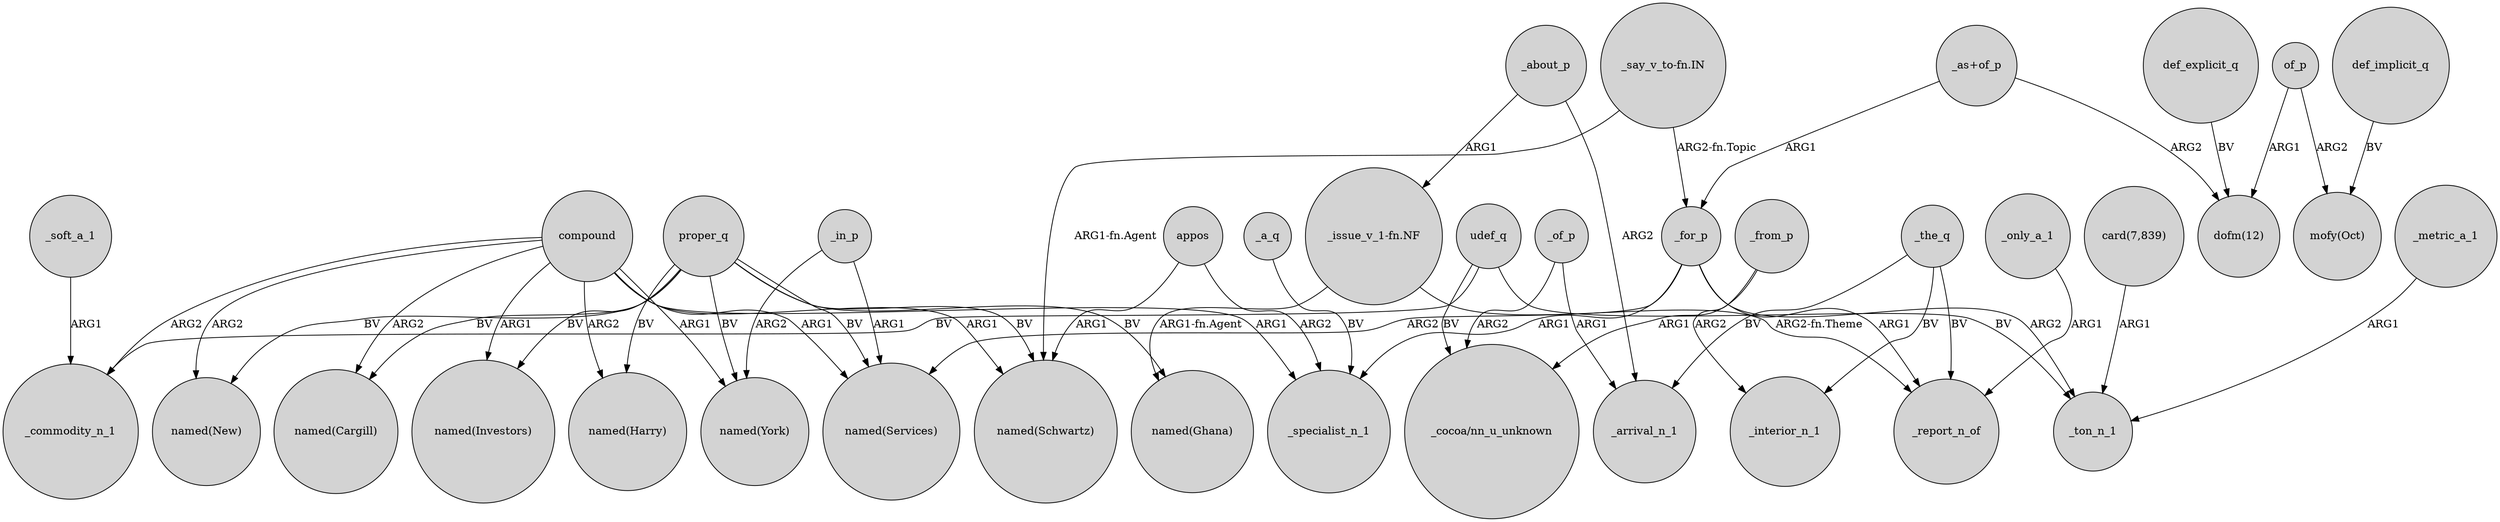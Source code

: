 digraph {
	node [shape=circle style=filled]
	"_issue_v_1-fn.NF" -> _report_n_of [label="ARG2-fn.Theme"]
	compound -> "named(New)" [label=ARG2]
	def_implicit_q -> "mofy(Oct)" [label=BV]
	udef_q -> _commodity_n_1 [label=BV]
	"card(7,839)" -> _ton_n_1 [label=ARG1]
	compound -> _specialist_n_1 [label=ARG1]
	proper_q -> "named(New)" [label=BV]
	_of_p -> _arrival_n_1 [label=ARG1]
	"_as+of_p" -> "dofm(12)" [label=ARG2]
	compound -> "named(Services)" [label=ARG1]
	_soft_a_1 -> _commodity_n_1 [label=ARG1]
	proper_q -> "named(Cargill)" [label=BV]
	compound -> "named(Investors)" [label=ARG1]
	compound -> _commodity_n_1 [label=ARG2]
	udef_q -> "_cocoa/nn_u_unknown" [label=BV]
	_from_p -> _interior_n_1 [label=ARG2]
	of_p -> "mofy(Oct)" [label=ARG2]
	proper_q -> "named(Services)" [label=BV]
	"_issue_v_1-fn.NF" -> "named(Ghana)" [label="ARG1-fn.Agent"]
	proper_q -> "named(Ghana)" [label=BV]
	_for_p -> _ton_n_1 [label=ARG2]
	_the_q -> _arrival_n_1 [label=BV]
	proper_q -> "named(Harry)" [label=BV]
	"_as+of_p" -> _for_p [label=ARG1]
	of_p -> "dofm(12)" [label=ARG1]
	compound -> "named(York)" [label=ARG1]
	compound -> "named(Cargill)" [label=ARG2]
	"_say_v_to-fn.IN" -> "named(Schwartz)" [label="ARG1-fn.Agent"]
	_for_p -> _report_n_of [label=ARG1]
	_the_q -> _report_n_of [label=BV]
	_for_p -> "named(Services)" [label=ARG2]
	proper_q -> "named(Schwartz)" [label=BV]
	_about_p -> "_issue_v_1-fn.NF" [label=ARG1]
	_metric_a_1 -> _ton_n_1 [label=ARG1]
	def_explicit_q -> "dofm(12)" [label=BV]
	_in_p -> "named(Services)" [label=ARG1]
	_in_p -> "named(York)" [label=ARG2]
	appos -> "named(Schwartz)" [label=ARG1]
	appos -> _specialist_n_1 [label=ARG2]
	_from_p -> "_cocoa/nn_u_unknown" [label=ARG1]
	_the_q -> _interior_n_1 [label=BV]
	compound -> "named(Harry)" [label=ARG2]
	"_say_v_to-fn.IN" -> _for_p [label="ARG2-fn.Topic"]
	compound -> "named(Schwartz)" [label=ARG1]
	_for_p -> _specialist_n_1 [label=ARG1]
	proper_q -> "named(York)" [label=BV]
	_about_p -> _arrival_n_1 [label=ARG2]
	proper_q -> "named(Investors)" [label=BV]
	_of_p -> "_cocoa/nn_u_unknown" [label=ARG2]
	udef_q -> _ton_n_1 [label=BV]
	_only_a_1 -> _report_n_of [label=ARG1]
	_a_q -> _specialist_n_1 [label=BV]
}
